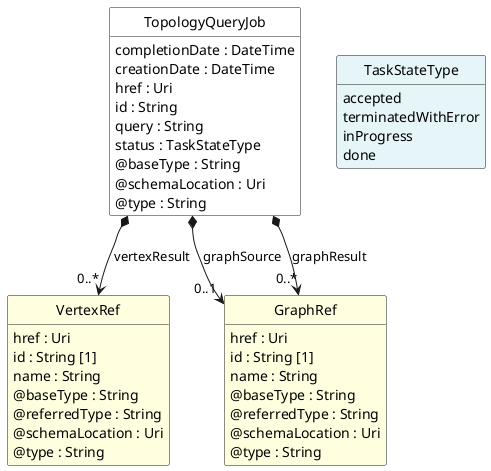 @startuml
hide circle
hide methods
hide stereotype
show <<Enumeration>> stereotype
skinparam class {
   BackgroundColor<<Enumeration>> #E6F5F7
   BackgroundColor<<Ref>> #FFFFE0
   BackgroundColor<<Pivot>> #FFFFFFF
   BackgroundColor<<SimpleType>> #E2F0DA
   BackgroundColor #FCF2E3
}

class TopologyQueryJob <<Pivot>> {
    completionDate : DateTime
    creationDate : DateTime
    href : Uri
    id : String
    query : String
    status : TaskStateType
    @baseType : String
    @schemaLocation : Uri
    @type : String
}

class VertexRef  <<Ref>> {
    href : Uri
    id : String [1]
    name : String
    @baseType : String
    @referredType : String
    @schemaLocation : Uri
    @type : String
}

class GraphRef  <<Ref>> {
    href : Uri
    id : String [1]
    name : String
    @baseType : String
    @referredType : String
    @schemaLocation : Uri
    @type : String
}

class TaskStateType <<Enumeration>> {
    accepted
    terminatedWithError
    inProgress
    done
}

TopologyQueryJob -right[hidden]-> TaskStateType

TopologyQueryJob *-->  "0..*" VertexRef : vertexResult

TopologyQueryJob *-->  "0..1" GraphRef : graphSource

TopologyQueryJob *-->  "0..*" GraphRef : graphResult

@enduml